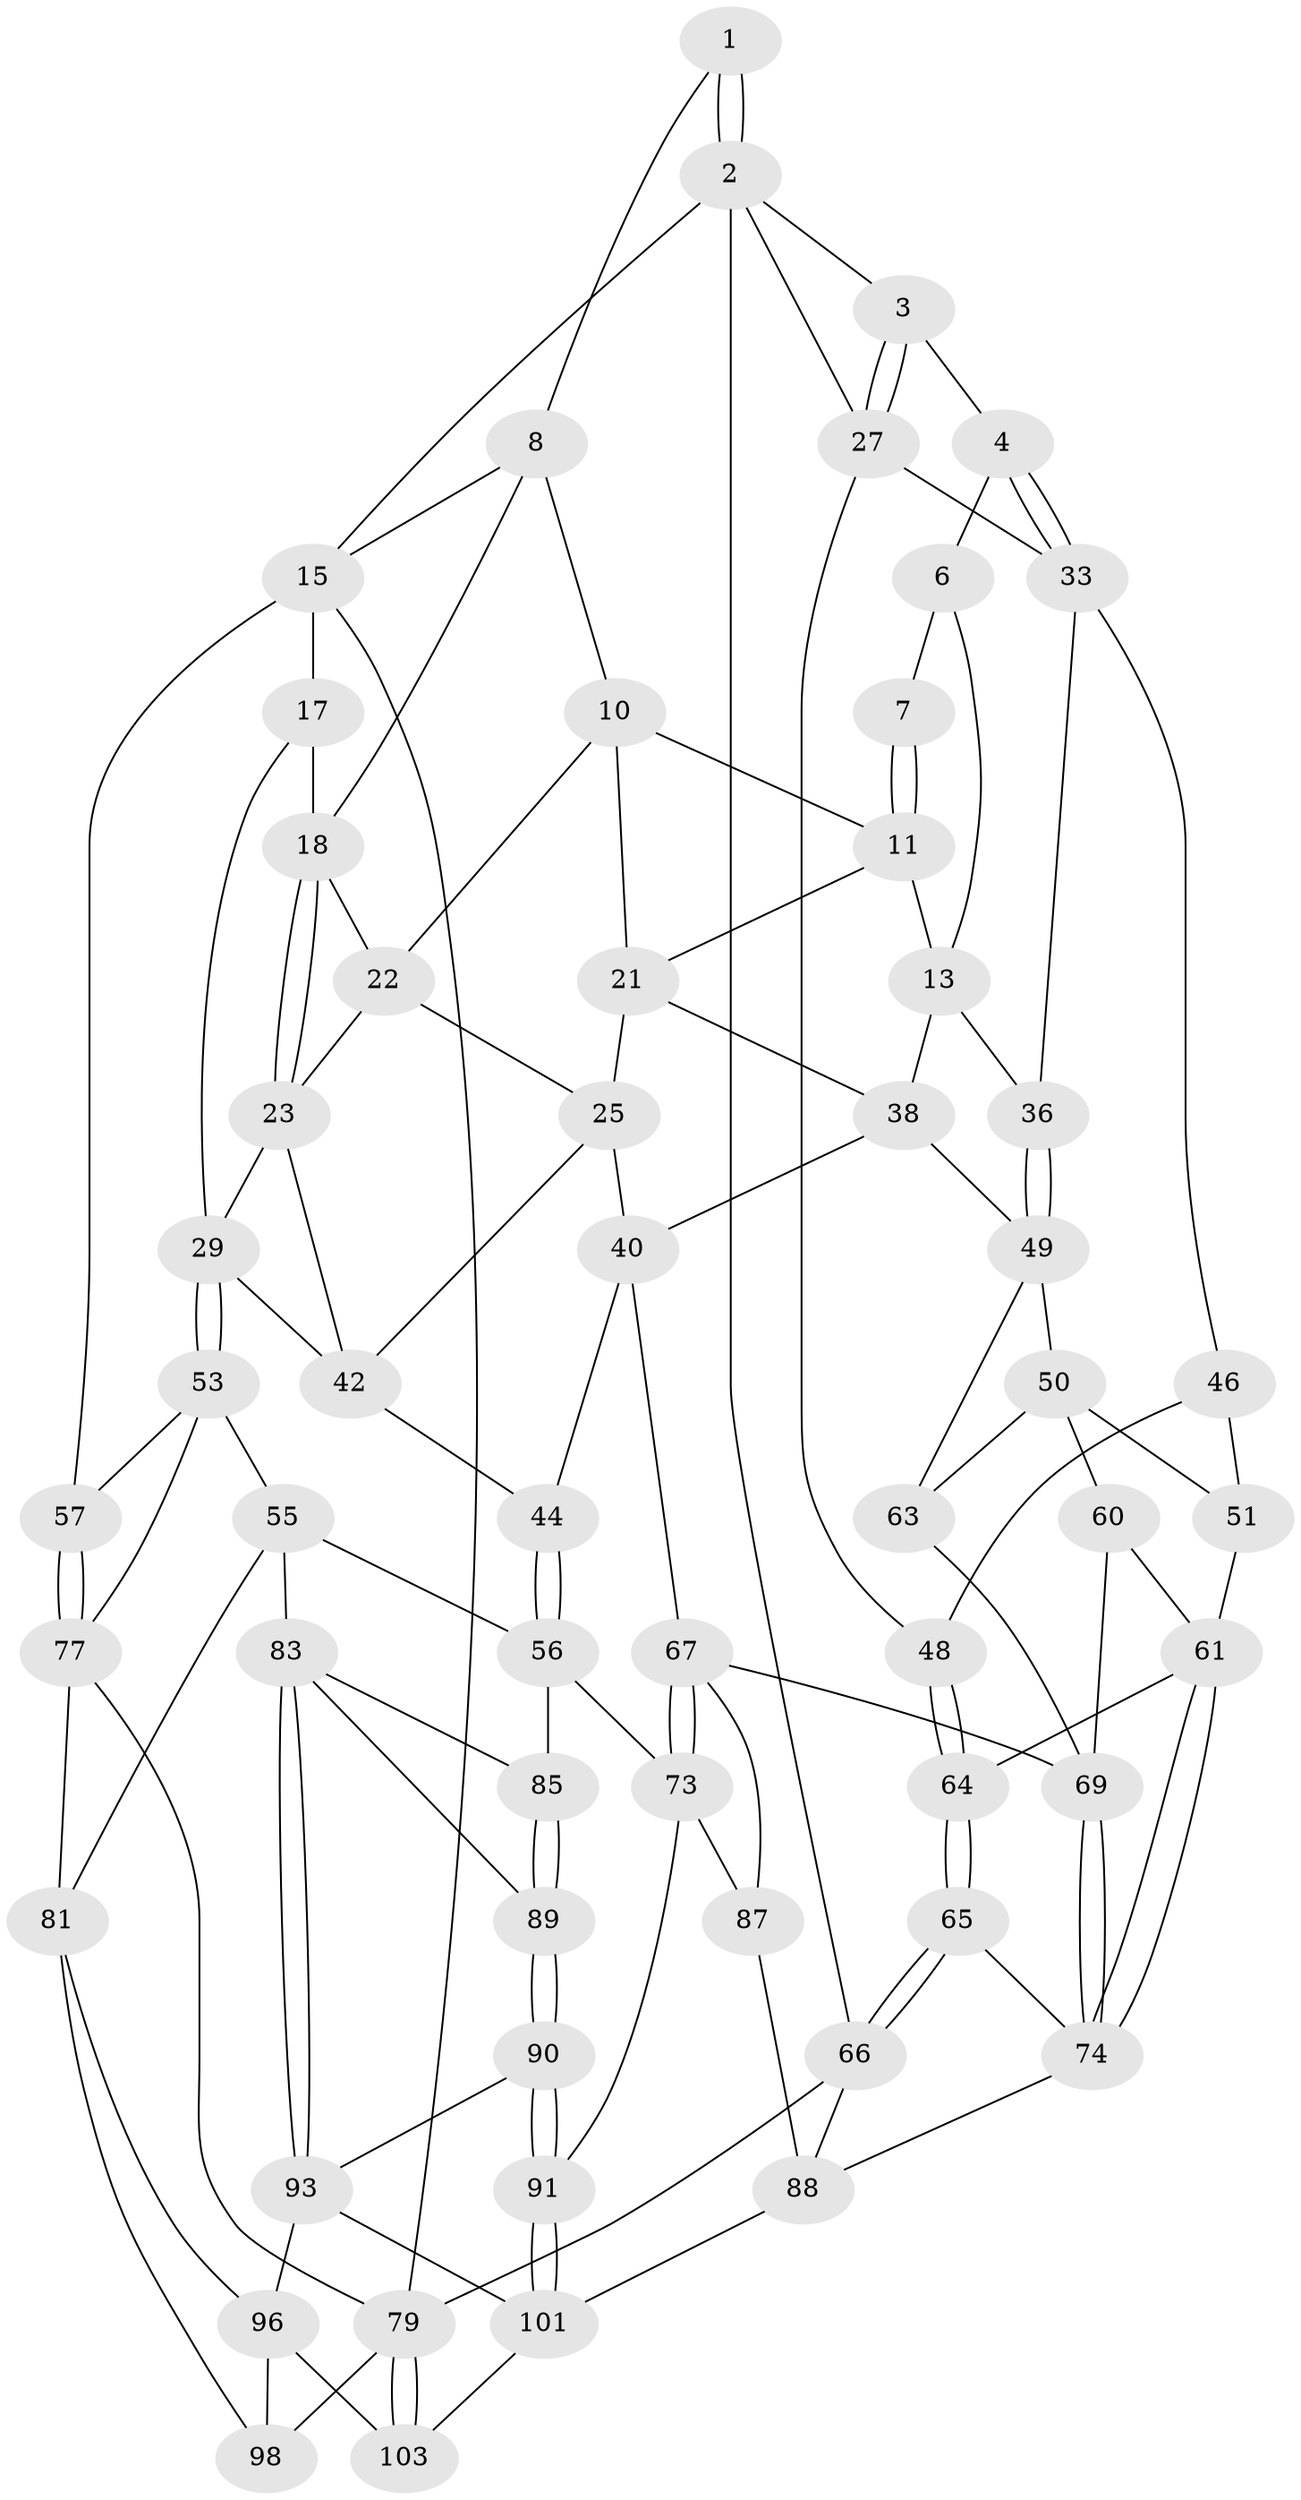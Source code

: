 // original degree distribution, {3: 0.019417475728155338, 5: 0.5436893203883495, 4: 0.23300970873786409, 6: 0.20388349514563106}
// Generated by graph-tools (version 1.1) at 2025/11/02/27/25 16:11:53]
// undirected, 59 vertices, 128 edges
graph export_dot {
graph [start="1"]
  node [color=gray90,style=filled];
  1 [pos="+0.36553829311002217+0"];
  2 [pos="+0+0",super="+16"];
  3 [pos="+0.13308195308502616+0.10539966987440298"];
  4 [pos="+0.139647472437318+0.11658503413735799",super="+5"];
  6 [pos="+0.3327416313805026+0",super="+14"];
  7 [pos="+0.36067028670482143+0"];
  8 [pos="+0.6551967062187686+0",super="+9"];
  10 [pos="+0.49651511689179434+0.09023992889801362",super="+20"];
  11 [pos="+0.418075491355526+0.04917430131659798",super="+12"];
  13 [pos="+0.29267901164835547+0.164790623906147",super="+35"];
  15 [pos="+0.8831320031749025+0",super="+32"];
  17 [pos="+0.8993908555901844+0.11965951107913811",super="+28"];
  18 [pos="+0.7281630575899855+0.06996234000433628",super="+19"];
  21 [pos="+0.48766020548560346+0.211000417349689",super="+26"];
  22 [pos="+0.5946459948594401+0.09833159921726811",super="+24"];
  23 [pos="+0.6934038353042549+0.24791067195101069",super="+31"];
  25 [pos="+0.5045756258298835+0.22533299804616724",super="+39"];
  27 [pos="+0+0.21103596796995852",super="+34"];
  29 [pos="+0.7763793033848009+0.35080770190255445",super="+30"];
  33 [pos="+0.10421503952313453+0.19761734016885998",super="+37"];
  36 [pos="+0.17285720532800064+0.31534092526991303"];
  38 [pos="+0.3343601240166661+0.3397028343613362",super="+41"];
  40 [pos="+0.4366017709473629+0.4771598308361335",super="+45"];
  42 [pos="+0.5664699523713191+0.3465853597653625",super="+43"];
  44 [pos="+0.49718463692122083+0.5227431685554869"];
  46 [pos="+0.005925472046523373+0.3963738051863038",super="+47"];
  48 [pos="+0+0.3885354295225284"];
  49 [pos="+0.1830263911696881+0.41334336847084496",super="+52"];
  50 [pos="+0.1374329883818984+0.479756942561168",super="+59"];
  51 [pos="+0.13552840974858654+0.47940076838344486",super="+58"];
  53 [pos="+0.7802180449415422+0.35711465773187884",super="+54"];
  55 [pos="+0.6588343896974+0.6093045265978533",super="+82"];
  56 [pos="+0.6459320981817439+0.6071549423106232",super="+72"];
  57 [pos="+1+0.45134577753138333"];
  60 [pos="+0.13707386989547216+0.5767287031069616"];
  61 [pos="+0.09290734675046668+0.6140481413639577",super="+62"];
  63 [pos="+0.24474285665303522+0.5270101758881394"];
  64 [pos="+0+0.6712514145074125",super="+71"];
  65 [pos="+0+1",super="+76"];
  66 [pos="+0+1"];
  67 [pos="+0.3952453507778532+0.6400258028041611",super="+68"];
  69 [pos="+0.2598817198109398+0.6664489557246976",super="+70"];
  73 [pos="+0.4548945226949104+0.7583175888121911",super="+86"];
  74 [pos="+0.20717859369440617+0.7013254811898225",super="+75"];
  77 [pos="+1+0.6577931586892063",super="+78"];
  79 [pos="+1+1",super="+80"];
  81 [pos="+0.7385436217206824+0.7921070177437651",super="+95"];
  83 [pos="+0.653803585195481+0.7861529188318991",super="+84"];
  85 [pos="+0.5280479623058674+0.7678897404588786"];
  87 [pos="+0.35665989513000296+0.8655096987509108"];
  88 [pos="+0.23372501326498246+0.8832389496773991",super="+100"];
  89 [pos="+0.5483094094818004+0.8448405334729476",super="+92"];
  90 [pos="+0.5198933290271491+0.8739518844602179",super="+94"];
  91 [pos="+0.41050375578981935+0.8942945224319123"];
  93 [pos="+0.6521349845458625+0.9990909727007572",super="+97"];
  96 [pos="+0.7668982745909475+0.849121422775957",super="+99"];
  98 [pos="+0.8513150657690506+0.8422707460657666"];
  101 [pos="+0.46705033009486213+1",super="+102"];
  103 [pos="+0.9547904283308313+1"];
  1 -- 2;
  1 -- 2;
  1 -- 8;
  2 -- 3;
  2 -- 27;
  2 -- 66;
  2 -- 15;
  3 -- 4;
  3 -- 27;
  3 -- 27;
  4 -- 33;
  4 -- 33;
  4 -- 6 [weight=2];
  6 -- 7;
  6 -- 13;
  7 -- 11;
  7 -- 11;
  8 -- 15;
  8 -- 10;
  8 -- 18;
  10 -- 11;
  10 -- 21;
  10 -- 22;
  11 -- 13;
  11 -- 21;
  13 -- 36;
  13 -- 38;
  15 -- 17 [weight=2];
  15 -- 57;
  15 -- 79;
  17 -- 18;
  17 -- 29;
  18 -- 23;
  18 -- 23;
  18 -- 22;
  21 -- 25;
  21 -- 38;
  22 -- 25;
  22 -- 23;
  23 -- 42;
  23 -- 29;
  25 -- 40;
  25 -- 42;
  27 -- 48;
  27 -- 33;
  29 -- 53;
  29 -- 53;
  29 -- 42;
  33 -- 36;
  33 -- 46;
  36 -- 49;
  36 -- 49;
  38 -- 40;
  38 -- 49;
  40 -- 67;
  40 -- 44;
  42 -- 44;
  44 -- 56;
  44 -- 56;
  46 -- 51 [weight=2];
  46 -- 48;
  48 -- 64;
  48 -- 64;
  49 -- 50;
  49 -- 63;
  50 -- 51;
  50 -- 60;
  50 -- 63;
  51 -- 61;
  53 -- 57;
  53 -- 77;
  53 -- 55;
  55 -- 56;
  55 -- 81;
  55 -- 83;
  56 -- 73;
  56 -- 85;
  57 -- 77;
  57 -- 77;
  60 -- 61;
  60 -- 69;
  61 -- 74;
  61 -- 74;
  61 -- 64;
  63 -- 69;
  64 -- 65 [weight=2];
  64 -- 65;
  65 -- 66;
  65 -- 66;
  65 -- 74;
  66 -- 79;
  66 -- 88;
  67 -- 73;
  67 -- 73;
  67 -- 69;
  67 -- 87;
  69 -- 74;
  69 -- 74;
  73 -- 91;
  73 -- 87;
  74 -- 88;
  77 -- 79;
  77 -- 81;
  79 -- 103;
  79 -- 103;
  79 -- 98;
  81 -- 96;
  81 -- 98;
  83 -- 93;
  83 -- 93;
  83 -- 89;
  83 -- 85;
  85 -- 89;
  85 -- 89;
  87 -- 88;
  88 -- 101;
  89 -- 90 [weight=2];
  89 -- 90;
  90 -- 91;
  90 -- 91;
  90 -- 93;
  91 -- 101;
  91 -- 101;
  93 -- 96;
  93 -- 101;
  96 -- 98;
  96 -- 103;
  101 -- 103;
}
